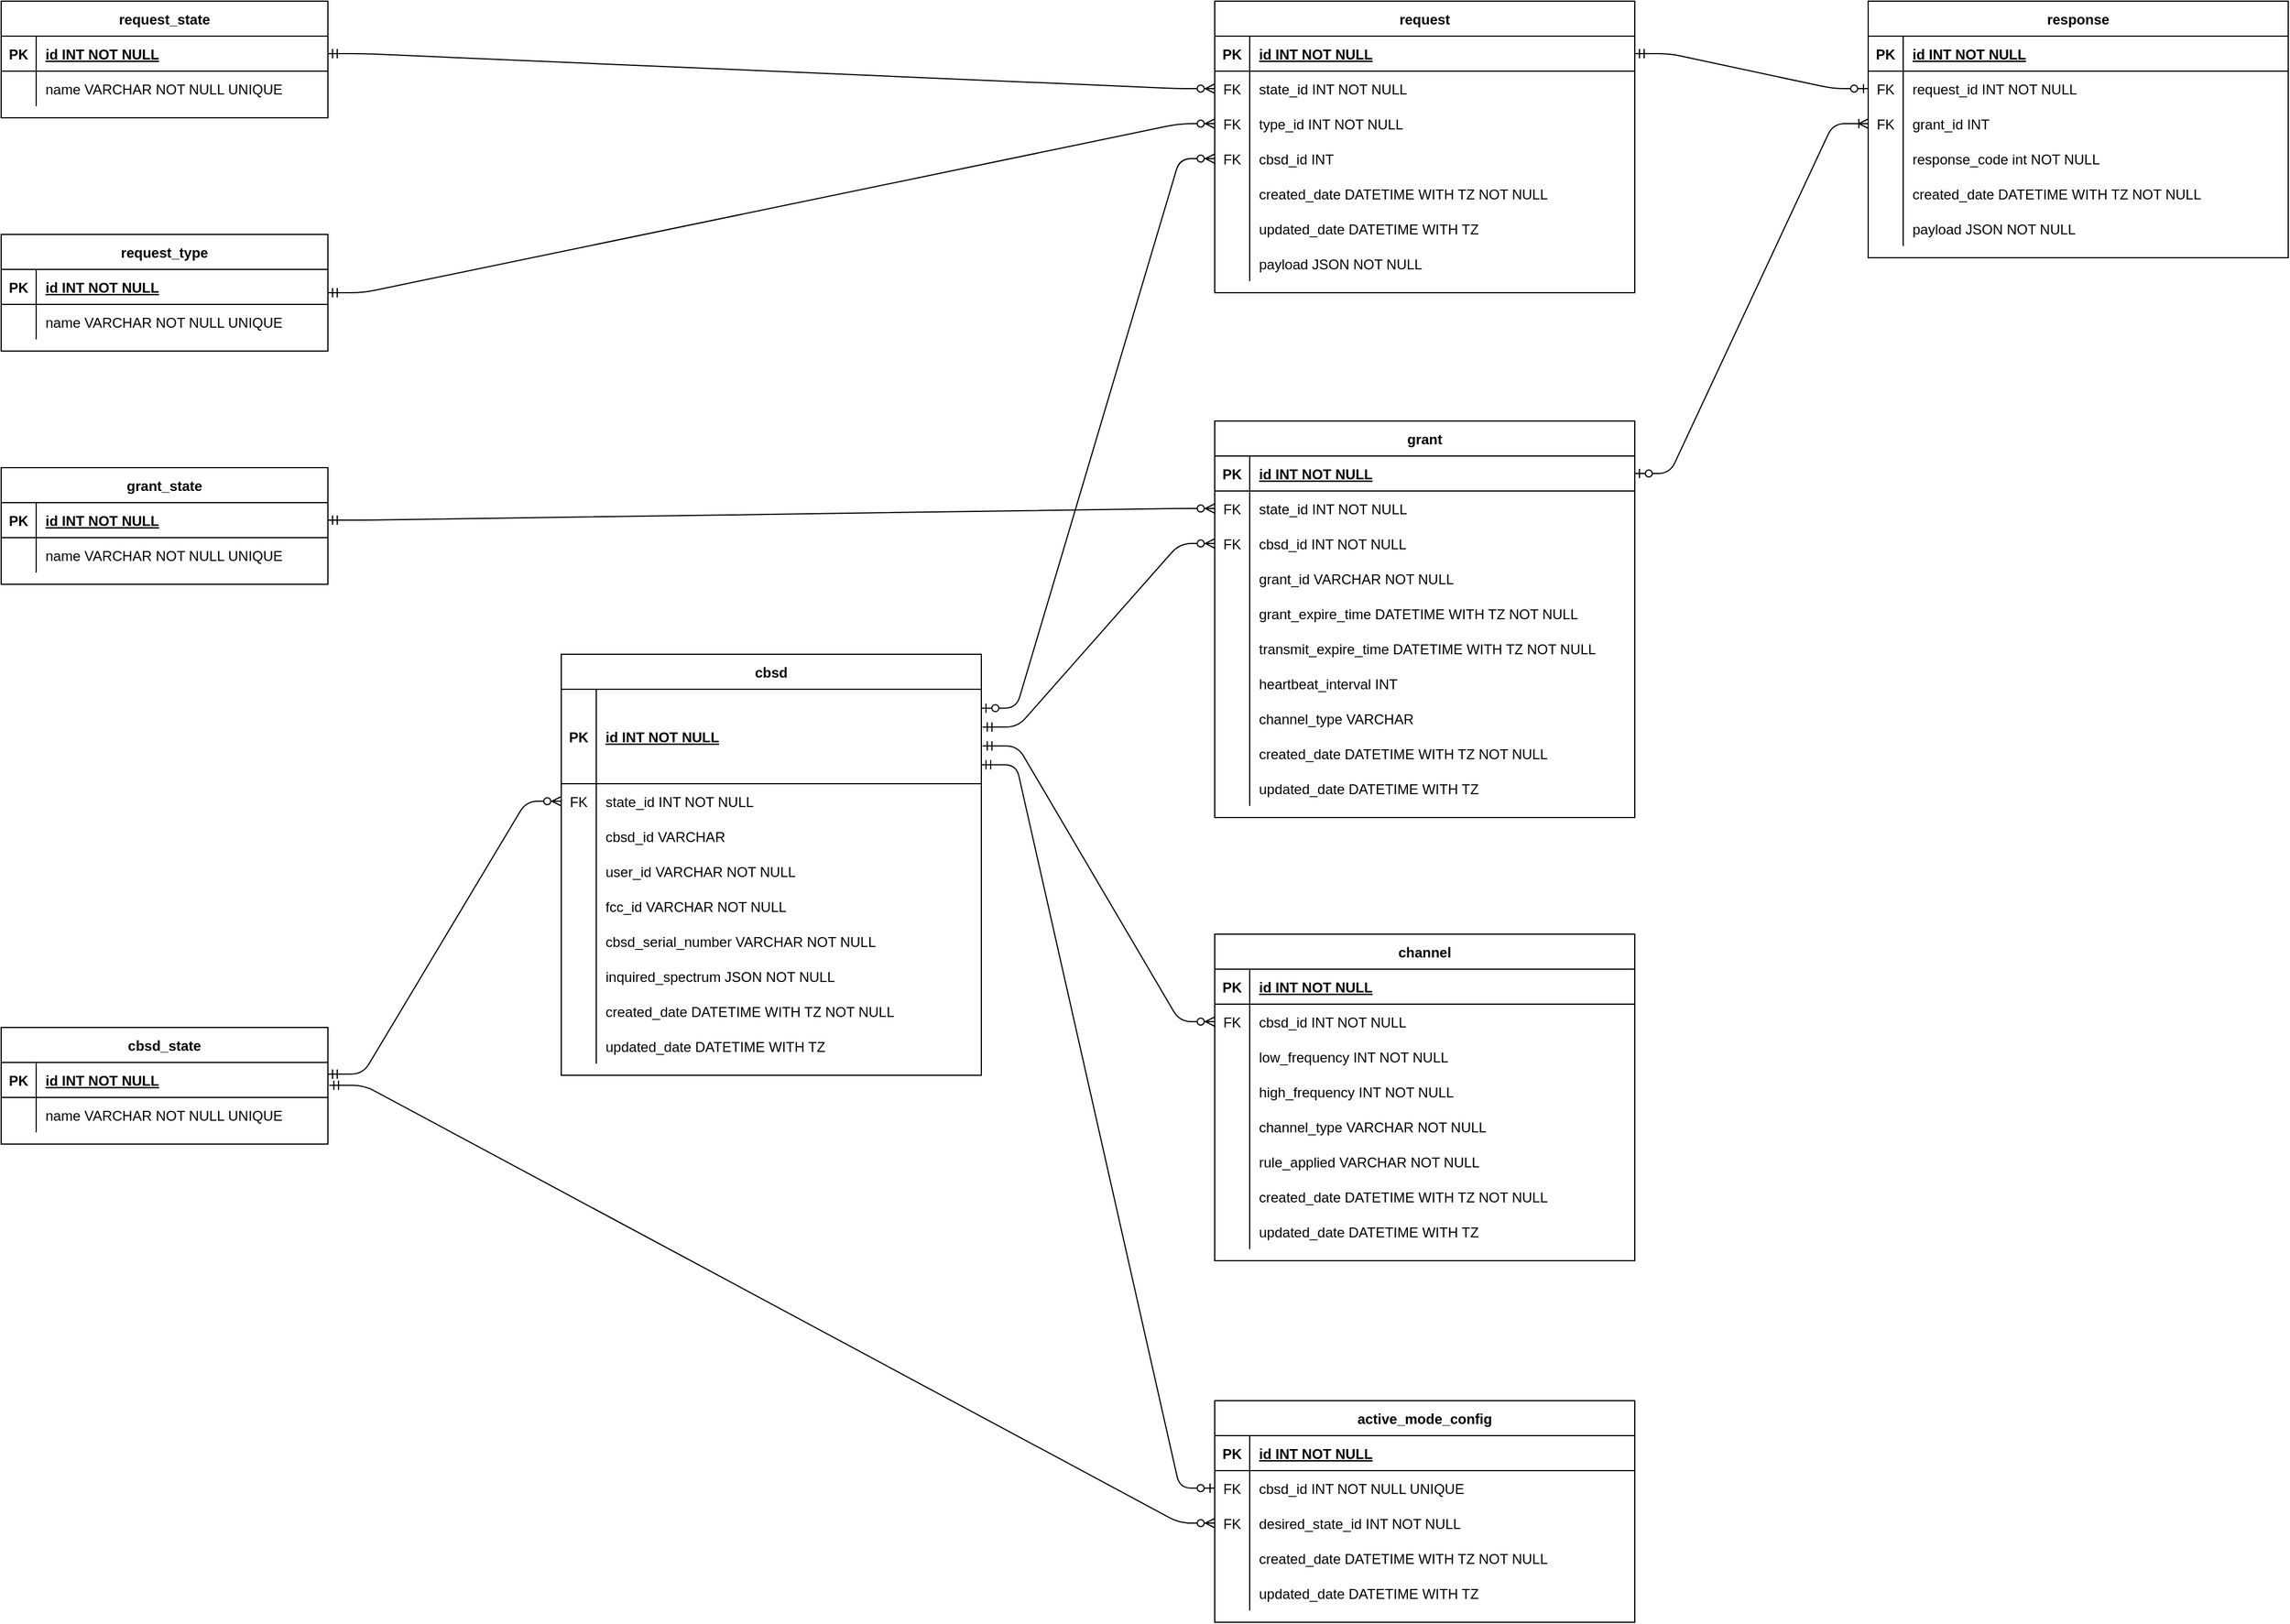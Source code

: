 <mxfile version="14.8.6" type="device"><diagram id="R2lEEEUBdFMjLlhIrx00" name="Page-1"><mxGraphModel dx="2272" dy="793" grid="1" gridSize="10" guides="1" tooltips="1" connect="1" arrows="1" fold="1" page="1" pageScale="1" pageWidth="850" pageHeight="1100" math="0" shadow="0" extFonts="Permanent Marker^https://fonts.googleapis.com/css?family=Permanent+Marker"><root><mxCell id="0"/><mxCell id="1" parent="0"/><mxCell id="C-vyLk0tnHw3VtMMgP7b-1" value="" style="edgeStyle=entityRelationEdgeStyle;endArrow=ERzeroToMany;startArrow=ERmandOne;endFill=1;startFill=0;" parent="1" source="C-vyLk0tnHw3VtMMgP7b-24" target="C-vyLk0tnHw3VtMMgP7b-6" edge="1"><mxGeometry width="100" height="100" relative="1" as="geometry"><mxPoint x="340" y="720" as="sourcePoint"/><mxPoint x="440" y="620" as="targetPoint"/></mxGeometry></mxCell><mxCell id="C-vyLk0tnHw3VtMMgP7b-12" value="" style="edgeStyle=entityRelationEdgeStyle;endArrow=ERzeroToOne;startArrow=ERmandOne;endFill=1;startFill=0;" parent="1" source="C-vyLk0tnHw3VtMMgP7b-3" target="unWOg4fV50jlK__Cf43V-41" edge="1"><mxGeometry width="100" height="100" relative="1" as="geometry"><mxPoint x="400" y="180" as="sourcePoint"/><mxPoint x="910" y="195" as="targetPoint"/></mxGeometry></mxCell><mxCell id="C-vyLk0tnHw3VtMMgP7b-2" value="request" style="shape=table;startSize=30;container=1;collapsible=1;childLayout=tableLayout;fixedRows=1;rowLines=0;fontStyle=1;align=center;resizeLast=1;" parent="1" vertex="1"><mxGeometry x="600" y="120" width="360" height="250" as="geometry"/></mxCell><mxCell id="C-vyLk0tnHw3VtMMgP7b-3" value="" style="shape=partialRectangle;collapsible=0;dropTarget=0;pointerEvents=0;fillColor=none;points=[[0,0.5],[1,0.5]];portConstraint=eastwest;top=0;left=0;right=0;bottom=1;" parent="C-vyLk0tnHw3VtMMgP7b-2" vertex="1"><mxGeometry y="30" width="360" height="30" as="geometry"/></mxCell><mxCell id="C-vyLk0tnHw3VtMMgP7b-4" value="PK" style="shape=partialRectangle;overflow=hidden;connectable=0;fillColor=none;top=0;left=0;bottom=0;right=0;fontStyle=1;" parent="C-vyLk0tnHw3VtMMgP7b-3" vertex="1"><mxGeometry width="30" height="30" as="geometry"/></mxCell><mxCell id="C-vyLk0tnHw3VtMMgP7b-5" value="id INT NOT NULL " style="shape=partialRectangle;overflow=hidden;connectable=0;fillColor=none;top=0;left=0;bottom=0;right=0;align=left;spacingLeft=6;fontStyle=5;" parent="C-vyLk0tnHw3VtMMgP7b-3" vertex="1"><mxGeometry x="30" width="330" height="30" as="geometry"/></mxCell><mxCell id="C-vyLk0tnHw3VtMMgP7b-6" value="" style="shape=partialRectangle;collapsible=0;dropTarget=0;pointerEvents=0;fillColor=none;points=[[0,0.5],[1,0.5]];portConstraint=eastwest;top=0;left=0;right=0;bottom=0;" parent="C-vyLk0tnHw3VtMMgP7b-2" vertex="1"><mxGeometry y="60" width="360" height="30" as="geometry"/></mxCell><mxCell id="C-vyLk0tnHw3VtMMgP7b-7" value="FK" style="shape=partialRectangle;overflow=hidden;connectable=0;fillColor=none;top=0;left=0;bottom=0;right=0;" parent="C-vyLk0tnHw3VtMMgP7b-6" vertex="1"><mxGeometry width="30" height="30" as="geometry"/></mxCell><mxCell id="C-vyLk0tnHw3VtMMgP7b-8" value="state_id INT NOT NULL" style="shape=partialRectangle;overflow=hidden;connectable=0;fillColor=none;top=0;left=0;bottom=0;right=0;align=left;spacingLeft=6;" parent="C-vyLk0tnHw3VtMMgP7b-6" vertex="1"><mxGeometry x="30" width="330" height="30" as="geometry"/></mxCell><mxCell id="C-vyLk0tnHw3VtMMgP7b-9" value="" style="shape=partialRectangle;collapsible=0;dropTarget=0;pointerEvents=0;fillColor=none;points=[[0,0.5],[1,0.5]];portConstraint=eastwest;top=0;left=0;right=0;bottom=0;" parent="C-vyLk0tnHw3VtMMgP7b-2" vertex="1"><mxGeometry y="90" width="360" height="30" as="geometry"/></mxCell><mxCell id="C-vyLk0tnHw3VtMMgP7b-10" value="FK" style="shape=partialRectangle;overflow=hidden;connectable=0;fillColor=none;top=0;left=0;bottom=0;right=0;" parent="C-vyLk0tnHw3VtMMgP7b-9" vertex="1"><mxGeometry width="30" height="30" as="geometry"/></mxCell><mxCell id="C-vyLk0tnHw3VtMMgP7b-11" value="type_id INT NOT NULL" style="shape=partialRectangle;overflow=hidden;connectable=0;fillColor=none;top=0;left=0;bottom=0;right=0;align=left;spacingLeft=6;" parent="C-vyLk0tnHw3VtMMgP7b-9" vertex="1"><mxGeometry x="30" width="330" height="30" as="geometry"/></mxCell><mxCell id="unWOg4fV50jlK__Cf43V-62" value="" style="shape=partialRectangle;collapsible=0;dropTarget=0;pointerEvents=0;fillColor=none;points=[[0,0.5],[1,0.5]];portConstraint=eastwest;top=0;left=0;right=0;bottom=0;" parent="C-vyLk0tnHw3VtMMgP7b-2" vertex="1"><mxGeometry y="120" width="360" height="30" as="geometry"/></mxCell><mxCell id="unWOg4fV50jlK__Cf43V-63" value="FK" style="shape=partialRectangle;overflow=hidden;connectable=0;fillColor=none;top=0;left=0;bottom=0;right=0;" parent="unWOg4fV50jlK__Cf43V-62" vertex="1"><mxGeometry width="30" height="30" as="geometry"/></mxCell><mxCell id="unWOg4fV50jlK__Cf43V-64" value="cbsd_id INT" style="shape=partialRectangle;overflow=hidden;connectable=0;fillColor=none;top=0;left=0;bottom=0;right=0;align=left;spacingLeft=6;" parent="unWOg4fV50jlK__Cf43V-62" vertex="1"><mxGeometry x="30" width="330" height="30" as="geometry"/></mxCell><mxCell id="unWOg4fV50jlK__Cf43V-65" value="" style="shape=partialRectangle;collapsible=0;dropTarget=0;pointerEvents=0;fillColor=none;points=[[0,0.5],[1,0.5]];portConstraint=eastwest;top=0;left=0;right=0;bottom=0;" parent="C-vyLk0tnHw3VtMMgP7b-2" vertex="1"><mxGeometry y="150" width="360" height="30" as="geometry"/></mxCell><mxCell id="unWOg4fV50jlK__Cf43V-66" value="" style="shape=partialRectangle;overflow=hidden;connectable=0;fillColor=none;top=0;left=0;bottom=0;right=0;" parent="unWOg4fV50jlK__Cf43V-65" vertex="1"><mxGeometry width="30" height="30" as="geometry"/></mxCell><mxCell id="unWOg4fV50jlK__Cf43V-67" value="created_date DATETIME WITH TZ NOT NULL" style="shape=partialRectangle;overflow=hidden;connectable=0;fillColor=none;top=0;left=0;bottom=0;right=0;align=left;spacingLeft=6;" parent="unWOg4fV50jlK__Cf43V-65" vertex="1"><mxGeometry x="30" width="330" height="30" as="geometry"/></mxCell><mxCell id="unWOg4fV50jlK__Cf43V-68" value="" style="shape=partialRectangle;collapsible=0;dropTarget=0;pointerEvents=0;fillColor=none;points=[[0,0.5],[1,0.5]];portConstraint=eastwest;top=0;left=0;right=0;bottom=0;" parent="C-vyLk0tnHw3VtMMgP7b-2" vertex="1"><mxGeometry y="180" width="360" height="30" as="geometry"/></mxCell><mxCell id="unWOg4fV50jlK__Cf43V-69" value="" style="shape=partialRectangle;overflow=hidden;connectable=0;fillColor=none;top=0;left=0;bottom=0;right=0;" parent="unWOg4fV50jlK__Cf43V-68" vertex="1"><mxGeometry width="30" height="30" as="geometry"/></mxCell><mxCell id="unWOg4fV50jlK__Cf43V-70" value="updated_date DATETIME WITH TZ" style="shape=partialRectangle;overflow=hidden;connectable=0;fillColor=none;top=0;left=0;bottom=0;right=0;align=left;spacingLeft=6;" parent="unWOg4fV50jlK__Cf43V-68" vertex="1"><mxGeometry x="30" width="330" height="30" as="geometry"/></mxCell><mxCell id="unWOg4fV50jlK__Cf43V-71" value="" style="shape=partialRectangle;collapsible=0;dropTarget=0;pointerEvents=0;fillColor=none;points=[[0,0.5],[1,0.5]];portConstraint=eastwest;top=0;left=0;right=0;bottom=0;" parent="C-vyLk0tnHw3VtMMgP7b-2" vertex="1"><mxGeometry y="210" width="360" height="30" as="geometry"/></mxCell><mxCell id="unWOg4fV50jlK__Cf43V-72" value="" style="shape=partialRectangle;overflow=hidden;connectable=0;fillColor=none;top=0;left=0;bottom=0;right=0;" parent="unWOg4fV50jlK__Cf43V-71" vertex="1"><mxGeometry width="30" height="30" as="geometry"/></mxCell><mxCell id="unWOg4fV50jlK__Cf43V-73" value="payload JSON NOT NULL" style="shape=partialRectangle;overflow=hidden;connectable=0;fillColor=none;top=0;left=0;bottom=0;right=0;align=left;spacingLeft=6;" parent="unWOg4fV50jlK__Cf43V-71" vertex="1"><mxGeometry x="30" width="330" height="30" as="geometry"/></mxCell><mxCell id="C-vyLk0tnHw3VtMMgP7b-23" value="request_state" style="shape=table;startSize=30;container=1;collapsible=1;childLayout=tableLayout;fixedRows=1;rowLines=0;fontStyle=1;align=center;resizeLast=1;" parent="1" vertex="1"><mxGeometry x="-440" y="120" width="280" height="100" as="geometry"/></mxCell><mxCell id="C-vyLk0tnHw3VtMMgP7b-24" value="" style="shape=partialRectangle;collapsible=0;dropTarget=0;pointerEvents=0;fillColor=none;points=[[0,0.5],[1,0.5]];portConstraint=eastwest;top=0;left=0;right=0;bottom=1;" parent="C-vyLk0tnHw3VtMMgP7b-23" vertex="1"><mxGeometry y="30" width="280" height="30" as="geometry"/></mxCell><mxCell id="C-vyLk0tnHw3VtMMgP7b-25" value="PK" style="shape=partialRectangle;overflow=hidden;connectable=0;fillColor=none;top=0;left=0;bottom=0;right=0;fontStyle=1;" parent="C-vyLk0tnHw3VtMMgP7b-24" vertex="1"><mxGeometry width="30" height="30" as="geometry"/></mxCell><mxCell id="C-vyLk0tnHw3VtMMgP7b-26" value="id INT NOT NULL " style="shape=partialRectangle;overflow=hidden;connectable=0;fillColor=none;top=0;left=0;bottom=0;right=0;align=left;spacingLeft=6;fontStyle=5;" parent="C-vyLk0tnHw3VtMMgP7b-24" vertex="1"><mxGeometry x="30" width="250" height="30" as="geometry"/></mxCell><mxCell id="C-vyLk0tnHw3VtMMgP7b-27" value="" style="shape=partialRectangle;collapsible=0;dropTarget=0;pointerEvents=0;fillColor=none;points=[[0,0.5],[1,0.5]];portConstraint=eastwest;top=0;left=0;right=0;bottom=0;" parent="C-vyLk0tnHw3VtMMgP7b-23" vertex="1"><mxGeometry y="60" width="280" height="30" as="geometry"/></mxCell><mxCell id="C-vyLk0tnHw3VtMMgP7b-28" value="" style="shape=partialRectangle;overflow=hidden;connectable=0;fillColor=none;top=0;left=0;bottom=0;right=0;" parent="C-vyLk0tnHw3VtMMgP7b-27" vertex="1"><mxGeometry width="30" height="30" as="geometry"/></mxCell><mxCell id="C-vyLk0tnHw3VtMMgP7b-29" value="name VARCHAR NOT NULL UNIQUE" style="shape=partialRectangle;overflow=hidden;connectable=0;fillColor=none;top=0;left=0;bottom=0;right=0;align=left;spacingLeft=6;" parent="C-vyLk0tnHw3VtMMgP7b-27" vertex="1"><mxGeometry x="30" width="250" height="30" as="geometry"/></mxCell><mxCell id="unWOg4fV50jlK__Cf43V-15" value="request_type" style="shape=table;startSize=30;container=1;collapsible=1;childLayout=tableLayout;fixedRows=1;rowLines=0;fontStyle=1;align=center;resizeLast=1;" parent="1" vertex="1"><mxGeometry x="-440" y="320" width="280" height="100" as="geometry"/></mxCell><mxCell id="unWOg4fV50jlK__Cf43V-16" value="" style="shape=partialRectangle;collapsible=0;dropTarget=0;pointerEvents=0;fillColor=none;points=[[0,0.5],[1,0.5]];portConstraint=eastwest;top=0;left=0;right=0;bottom=1;" parent="unWOg4fV50jlK__Cf43V-15" vertex="1"><mxGeometry y="30" width="280" height="30" as="geometry"/></mxCell><mxCell id="unWOg4fV50jlK__Cf43V-17" value="PK" style="shape=partialRectangle;overflow=hidden;connectable=0;fillColor=none;top=0;left=0;bottom=0;right=0;fontStyle=1;" parent="unWOg4fV50jlK__Cf43V-16" vertex="1"><mxGeometry width="30" height="30" as="geometry"/></mxCell><mxCell id="unWOg4fV50jlK__Cf43V-18" value="id INT NOT NULL " style="shape=partialRectangle;overflow=hidden;connectable=0;fillColor=none;top=0;left=0;bottom=0;right=0;align=left;spacingLeft=6;fontStyle=5;" parent="unWOg4fV50jlK__Cf43V-16" vertex="1"><mxGeometry x="30" width="250" height="30" as="geometry"/></mxCell><mxCell id="unWOg4fV50jlK__Cf43V-19" value="" style="shape=partialRectangle;collapsible=0;dropTarget=0;pointerEvents=0;fillColor=none;points=[[0,0.5],[1,0.5]];portConstraint=eastwest;top=0;left=0;right=0;bottom=0;" parent="unWOg4fV50jlK__Cf43V-15" vertex="1"><mxGeometry y="60" width="280" height="30" as="geometry"/></mxCell><mxCell id="unWOg4fV50jlK__Cf43V-20" value="" style="shape=partialRectangle;overflow=hidden;connectable=0;fillColor=none;top=0;left=0;bottom=0;right=0;" parent="unWOg4fV50jlK__Cf43V-19" vertex="1"><mxGeometry width="30" height="30" as="geometry"/></mxCell><mxCell id="unWOg4fV50jlK__Cf43V-21" value="name VARCHAR NOT NULL UNIQUE" style="shape=partialRectangle;overflow=hidden;connectable=0;fillColor=none;top=0;left=0;bottom=0;right=0;align=left;spacingLeft=6;" parent="unWOg4fV50jlK__Cf43V-19" vertex="1"><mxGeometry x="30" width="250" height="30" as="geometry"/></mxCell><mxCell id="unWOg4fV50jlK__Cf43V-22" value="grant_state" style="shape=table;startSize=30;container=1;collapsible=1;childLayout=tableLayout;fixedRows=1;rowLines=0;fontStyle=1;align=center;resizeLast=1;" parent="1" vertex="1"><mxGeometry x="-440" y="520" width="280" height="100" as="geometry"/></mxCell><mxCell id="unWOg4fV50jlK__Cf43V-23" value="" style="shape=partialRectangle;collapsible=0;dropTarget=0;pointerEvents=0;fillColor=none;points=[[0,0.5],[1,0.5]];portConstraint=eastwest;top=0;left=0;right=0;bottom=1;" parent="unWOg4fV50jlK__Cf43V-22" vertex="1"><mxGeometry y="30" width="280" height="30" as="geometry"/></mxCell><mxCell id="unWOg4fV50jlK__Cf43V-24" value="PK" style="shape=partialRectangle;overflow=hidden;connectable=0;fillColor=none;top=0;left=0;bottom=0;right=0;fontStyle=1;" parent="unWOg4fV50jlK__Cf43V-23" vertex="1"><mxGeometry width="30" height="30" as="geometry"/></mxCell><mxCell id="unWOg4fV50jlK__Cf43V-25" value="id INT NOT NULL " style="shape=partialRectangle;overflow=hidden;connectable=0;fillColor=none;top=0;left=0;bottom=0;right=0;align=left;spacingLeft=6;fontStyle=5;" parent="unWOg4fV50jlK__Cf43V-23" vertex="1"><mxGeometry x="30" width="250" height="30" as="geometry"/></mxCell><mxCell id="unWOg4fV50jlK__Cf43V-26" value="" style="shape=partialRectangle;collapsible=0;dropTarget=0;pointerEvents=0;fillColor=none;points=[[0,0.5],[1,0.5]];portConstraint=eastwest;top=0;left=0;right=0;bottom=0;" parent="unWOg4fV50jlK__Cf43V-22" vertex="1"><mxGeometry y="60" width="280" height="30" as="geometry"/></mxCell><mxCell id="unWOg4fV50jlK__Cf43V-27" value="" style="shape=partialRectangle;overflow=hidden;connectable=0;fillColor=none;top=0;left=0;bottom=0;right=0;" parent="unWOg4fV50jlK__Cf43V-26" vertex="1"><mxGeometry width="30" height="30" as="geometry"/></mxCell><mxCell id="unWOg4fV50jlK__Cf43V-28" value="name VARCHAR NOT NULL UNIQUE" style="shape=partialRectangle;overflow=hidden;connectable=0;fillColor=none;top=0;left=0;bottom=0;right=0;align=left;spacingLeft=6;" parent="unWOg4fV50jlK__Cf43V-26" vertex="1"><mxGeometry x="30" width="250" height="30" as="geometry"/></mxCell><mxCell id="unWOg4fV50jlK__Cf43V-33" value="" style="edgeStyle=entityRelationEdgeStyle;endArrow=ERzeroToMany;startArrow=ERmandOne;endFill=1;startFill=0;" parent="1" source="unWOg4fV50jlK__Cf43V-15" target="C-vyLk0tnHw3VtMMgP7b-9" edge="1"><mxGeometry width="100" height="100" relative="1" as="geometry"><mxPoint x="380" y="175" as="sourcePoint"/><mxPoint x="460" y="205" as="targetPoint"/></mxGeometry></mxCell><mxCell id="unWOg4fV50jlK__Cf43V-37" value="response" style="shape=table;startSize=30;container=1;collapsible=1;childLayout=tableLayout;fixedRows=1;rowLines=0;fontStyle=1;align=center;resizeLast=1;" parent="1" vertex="1"><mxGeometry x="1160" y="120" width="360" height="220" as="geometry"/></mxCell><mxCell id="unWOg4fV50jlK__Cf43V-38" value="" style="shape=partialRectangle;collapsible=0;dropTarget=0;pointerEvents=0;fillColor=none;points=[[0,0.5],[1,0.5]];portConstraint=eastwest;top=0;left=0;right=0;bottom=1;" parent="unWOg4fV50jlK__Cf43V-37" vertex="1"><mxGeometry y="30" width="360" height="30" as="geometry"/></mxCell><mxCell id="unWOg4fV50jlK__Cf43V-39" value="PK" style="shape=partialRectangle;overflow=hidden;connectable=0;fillColor=none;top=0;left=0;bottom=0;right=0;fontStyle=1;" parent="unWOg4fV50jlK__Cf43V-38" vertex="1"><mxGeometry width="30" height="30" as="geometry"/></mxCell><mxCell id="unWOg4fV50jlK__Cf43V-40" value="id INT NOT NULL " style="shape=partialRectangle;overflow=hidden;connectable=0;fillColor=none;top=0;left=0;bottom=0;right=0;align=left;spacingLeft=6;fontStyle=5;" parent="unWOg4fV50jlK__Cf43V-38" vertex="1"><mxGeometry x="30" width="330" height="30" as="geometry"/></mxCell><mxCell id="unWOg4fV50jlK__Cf43V-41" value="" style="shape=partialRectangle;collapsible=0;dropTarget=0;pointerEvents=0;fillColor=none;points=[[0,0.5],[1,0.5]];portConstraint=eastwest;top=0;left=0;right=0;bottom=0;" parent="unWOg4fV50jlK__Cf43V-37" vertex="1"><mxGeometry y="60" width="360" height="30" as="geometry"/></mxCell><mxCell id="unWOg4fV50jlK__Cf43V-42" value="FK" style="shape=partialRectangle;overflow=hidden;connectable=0;fillColor=none;top=0;left=0;bottom=0;right=0;" parent="unWOg4fV50jlK__Cf43V-41" vertex="1"><mxGeometry width="30" height="30" as="geometry"/></mxCell><mxCell id="unWOg4fV50jlK__Cf43V-43" value="request_id INT NOT NULL" style="shape=partialRectangle;overflow=hidden;connectable=0;fillColor=none;top=0;left=0;bottom=0;right=0;align=left;spacingLeft=6;" parent="unWOg4fV50jlK__Cf43V-41" vertex="1"><mxGeometry x="30" width="330" height="30" as="geometry"/></mxCell><mxCell id="unWOg4fV50jlK__Cf43V-44" value="" style="shape=partialRectangle;collapsible=0;dropTarget=0;pointerEvents=0;fillColor=none;points=[[0,0.5],[1,0.5]];portConstraint=eastwest;top=0;left=0;right=0;bottom=0;" parent="unWOg4fV50jlK__Cf43V-37" vertex="1"><mxGeometry y="90" width="360" height="30" as="geometry"/></mxCell><mxCell id="unWOg4fV50jlK__Cf43V-45" value="FK" style="shape=partialRectangle;overflow=hidden;connectable=0;fillColor=none;top=0;left=0;bottom=0;right=0;" parent="unWOg4fV50jlK__Cf43V-44" vertex="1"><mxGeometry width="30" height="30" as="geometry"/></mxCell><mxCell id="unWOg4fV50jlK__Cf43V-46" value="grant_id INT" style="shape=partialRectangle;overflow=hidden;connectable=0;fillColor=none;top=0;left=0;bottom=0;right=0;align=left;spacingLeft=6;" parent="unWOg4fV50jlK__Cf43V-44" vertex="1"><mxGeometry x="30" width="330" height="30" as="geometry"/></mxCell><mxCell id="unWOg4fV50jlK__Cf43V-97" value="" style="shape=partialRectangle;collapsible=0;dropTarget=0;pointerEvents=0;fillColor=none;points=[[0,0.5],[1,0.5]];portConstraint=eastwest;top=0;left=0;right=0;bottom=0;" parent="unWOg4fV50jlK__Cf43V-37" vertex="1"><mxGeometry y="120" width="360" height="30" as="geometry"/></mxCell><mxCell id="unWOg4fV50jlK__Cf43V-98" value="" style="shape=partialRectangle;overflow=hidden;connectable=0;fillColor=none;top=0;left=0;bottom=0;right=0;" parent="unWOg4fV50jlK__Cf43V-97" vertex="1"><mxGeometry width="30" height="30" as="geometry"/></mxCell><mxCell id="unWOg4fV50jlK__Cf43V-99" value="response_code int NOT NULL" style="shape=partialRectangle;overflow=hidden;connectable=0;fillColor=none;top=0;left=0;bottom=0;right=0;align=left;spacingLeft=6;" parent="unWOg4fV50jlK__Cf43V-97" vertex="1"><mxGeometry x="30" width="330" height="30" as="geometry"/></mxCell><mxCell id="unWOg4fV50jlK__Cf43V-100" value="" style="shape=partialRectangle;collapsible=0;dropTarget=0;pointerEvents=0;fillColor=none;points=[[0,0.5],[1,0.5]];portConstraint=eastwest;top=0;left=0;right=0;bottom=0;" parent="unWOg4fV50jlK__Cf43V-37" vertex="1"><mxGeometry y="150" width="360" height="30" as="geometry"/></mxCell><mxCell id="unWOg4fV50jlK__Cf43V-101" value="" style="shape=partialRectangle;overflow=hidden;connectable=0;fillColor=none;top=0;left=0;bottom=0;right=0;" parent="unWOg4fV50jlK__Cf43V-100" vertex="1"><mxGeometry width="30" height="30" as="geometry"/></mxCell><mxCell id="unWOg4fV50jlK__Cf43V-102" value="created_date DATETIME WITH TZ NOT NULL" style="shape=partialRectangle;overflow=hidden;connectable=0;fillColor=none;top=0;left=0;bottom=0;right=0;align=left;spacingLeft=6;" parent="unWOg4fV50jlK__Cf43V-100" vertex="1"><mxGeometry x="30" width="330" height="30" as="geometry"/></mxCell><mxCell id="unWOg4fV50jlK__Cf43V-103" value="" style="shape=partialRectangle;collapsible=0;dropTarget=0;pointerEvents=0;fillColor=none;points=[[0,0.5],[1,0.5]];portConstraint=eastwest;top=0;left=0;right=0;bottom=0;" parent="unWOg4fV50jlK__Cf43V-37" vertex="1"><mxGeometry y="180" width="360" height="30" as="geometry"/></mxCell><mxCell id="unWOg4fV50jlK__Cf43V-104" value="" style="shape=partialRectangle;overflow=hidden;connectable=0;fillColor=none;top=0;left=0;bottom=0;right=0;" parent="unWOg4fV50jlK__Cf43V-103" vertex="1"><mxGeometry width="30" height="30" as="geometry"/></mxCell><mxCell id="unWOg4fV50jlK__Cf43V-105" value="payload JSON NOT NULL" style="shape=partialRectangle;overflow=hidden;connectable=0;fillColor=none;top=0;left=0;bottom=0;right=0;align=left;spacingLeft=6;" parent="unWOg4fV50jlK__Cf43V-103" vertex="1"><mxGeometry x="30" width="330" height="30" as="geometry"/></mxCell><mxCell id="unWOg4fV50jlK__Cf43V-74" value="grant" style="shape=table;startSize=30;container=1;collapsible=1;childLayout=tableLayout;fixedRows=1;rowLines=0;fontStyle=1;align=center;resizeLast=1;" parent="1" vertex="1"><mxGeometry x="600" y="480" width="360" height="340" as="geometry"/></mxCell><mxCell id="unWOg4fV50jlK__Cf43V-75" value="" style="shape=partialRectangle;collapsible=0;dropTarget=0;pointerEvents=0;fillColor=none;points=[[0,0.5],[1,0.5]];portConstraint=eastwest;top=0;left=0;right=0;bottom=1;" parent="unWOg4fV50jlK__Cf43V-74" vertex="1"><mxGeometry y="30" width="360" height="30" as="geometry"/></mxCell><mxCell id="unWOg4fV50jlK__Cf43V-76" value="PK" style="shape=partialRectangle;overflow=hidden;connectable=0;fillColor=none;top=0;left=0;bottom=0;right=0;fontStyle=1;" parent="unWOg4fV50jlK__Cf43V-75" vertex="1"><mxGeometry width="30" height="30" as="geometry"/></mxCell><mxCell id="unWOg4fV50jlK__Cf43V-77" value="id INT NOT NULL " style="shape=partialRectangle;overflow=hidden;connectable=0;fillColor=none;top=0;left=0;bottom=0;right=0;align=left;spacingLeft=6;fontStyle=5;" parent="unWOg4fV50jlK__Cf43V-75" vertex="1"><mxGeometry x="30" width="330" height="30" as="geometry"/></mxCell><mxCell id="unWOg4fV50jlK__Cf43V-78" value="" style="shape=partialRectangle;collapsible=0;dropTarget=0;pointerEvents=0;fillColor=none;points=[[0,0.5],[1,0.5]];portConstraint=eastwest;top=0;left=0;right=0;bottom=0;" parent="unWOg4fV50jlK__Cf43V-74" vertex="1"><mxGeometry y="60" width="360" height="30" as="geometry"/></mxCell><mxCell id="unWOg4fV50jlK__Cf43V-79" value="FK" style="shape=partialRectangle;overflow=hidden;connectable=0;fillColor=none;top=0;left=0;bottom=0;right=0;" parent="unWOg4fV50jlK__Cf43V-78" vertex="1"><mxGeometry width="30" height="30" as="geometry"/></mxCell><mxCell id="unWOg4fV50jlK__Cf43V-80" value="state_id INT NOT NULL" style="shape=partialRectangle;overflow=hidden;connectable=0;fillColor=none;top=0;left=0;bottom=0;right=0;align=left;spacingLeft=6;" parent="unWOg4fV50jlK__Cf43V-78" vertex="1"><mxGeometry x="30" width="330" height="30" as="geometry"/></mxCell><mxCell id="unWOg4fV50jlK__Cf43V-81" value="" style="shape=partialRectangle;collapsible=0;dropTarget=0;pointerEvents=0;fillColor=none;points=[[0,0.5],[1,0.5]];portConstraint=eastwest;top=0;left=0;right=0;bottom=0;" parent="unWOg4fV50jlK__Cf43V-74" vertex="1"><mxGeometry y="90" width="360" height="30" as="geometry"/></mxCell><mxCell id="unWOg4fV50jlK__Cf43V-82" value="FK" style="shape=partialRectangle;overflow=hidden;connectable=0;fillColor=none;top=0;left=0;bottom=0;right=0;" parent="unWOg4fV50jlK__Cf43V-81" vertex="1"><mxGeometry width="30" height="30" as="geometry"/></mxCell><mxCell id="unWOg4fV50jlK__Cf43V-83" value="cbsd_id INT NOT NULL" style="shape=partialRectangle;overflow=hidden;connectable=0;fillColor=none;top=0;left=0;bottom=0;right=0;align=left;spacingLeft=6;" parent="unWOg4fV50jlK__Cf43V-81" vertex="1"><mxGeometry x="30" width="330" height="30" as="geometry"/></mxCell><mxCell id="unWOg4fV50jlK__Cf43V-84" value="" style="shape=partialRectangle;collapsible=0;dropTarget=0;pointerEvents=0;fillColor=none;points=[[0,0.5],[1,0.5]];portConstraint=eastwest;top=0;left=0;right=0;bottom=0;" parent="unWOg4fV50jlK__Cf43V-74" vertex="1"><mxGeometry y="120" width="360" height="30" as="geometry"/></mxCell><mxCell id="unWOg4fV50jlK__Cf43V-85" value="" style="shape=partialRectangle;overflow=hidden;connectable=0;fillColor=none;top=0;left=0;bottom=0;right=0;" parent="unWOg4fV50jlK__Cf43V-84" vertex="1"><mxGeometry width="30" height="30" as="geometry"/></mxCell><mxCell id="unWOg4fV50jlK__Cf43V-86" value="grant_id VARCHAR NOT NULL" style="shape=partialRectangle;overflow=hidden;connectable=0;fillColor=none;top=0;left=0;bottom=0;right=0;align=left;spacingLeft=6;" parent="unWOg4fV50jlK__Cf43V-84" vertex="1"><mxGeometry x="30" width="330" height="30" as="geometry"/></mxCell><mxCell id="unWOg4fV50jlK__Cf43V-87" value="" style="shape=partialRectangle;collapsible=0;dropTarget=0;pointerEvents=0;fillColor=none;points=[[0,0.5],[1,0.5]];portConstraint=eastwest;top=0;left=0;right=0;bottom=0;" parent="unWOg4fV50jlK__Cf43V-74" vertex="1"><mxGeometry y="150" width="360" height="30" as="geometry"/></mxCell><mxCell id="unWOg4fV50jlK__Cf43V-88" value="" style="shape=partialRectangle;overflow=hidden;connectable=0;fillColor=none;top=0;left=0;bottom=0;right=0;" parent="unWOg4fV50jlK__Cf43V-87" vertex="1"><mxGeometry width="30" height="30" as="geometry"/></mxCell><mxCell id="unWOg4fV50jlK__Cf43V-89" value="grant_expire_time DATETIME WITH TZ NOT NULL" style="shape=partialRectangle;overflow=hidden;connectable=0;fillColor=none;top=0;left=0;bottom=0;right=0;align=left;spacingLeft=6;" parent="unWOg4fV50jlK__Cf43V-87" vertex="1"><mxGeometry x="30" width="330" height="30" as="geometry"/></mxCell><mxCell id="unWOg4fV50jlK__Cf43V-90" value="" style="shape=partialRectangle;collapsible=0;dropTarget=0;pointerEvents=0;fillColor=none;points=[[0,0.5],[1,0.5]];portConstraint=eastwest;top=0;left=0;right=0;bottom=0;" parent="unWOg4fV50jlK__Cf43V-74" vertex="1"><mxGeometry y="180" width="360" height="30" as="geometry"/></mxCell><mxCell id="unWOg4fV50jlK__Cf43V-91" value="" style="shape=partialRectangle;overflow=hidden;connectable=0;fillColor=none;top=0;left=0;bottom=0;right=0;" parent="unWOg4fV50jlK__Cf43V-90" vertex="1"><mxGeometry width="30" height="30" as="geometry"/></mxCell><mxCell id="unWOg4fV50jlK__Cf43V-92" value="transmit_expire_time DATETIME WITH TZ NOT NULL" style="shape=partialRectangle;overflow=hidden;connectable=0;fillColor=none;top=0;left=0;bottom=0;right=0;align=left;spacingLeft=6;" parent="unWOg4fV50jlK__Cf43V-90" vertex="1"><mxGeometry x="30" width="330" height="30" as="geometry"/></mxCell><mxCell id="unWOg4fV50jlK__Cf43V-93" value="" style="shape=partialRectangle;collapsible=0;dropTarget=0;pointerEvents=0;fillColor=none;points=[[0,0.5],[1,0.5]];portConstraint=eastwest;top=0;left=0;right=0;bottom=0;" parent="unWOg4fV50jlK__Cf43V-74" vertex="1"><mxGeometry y="210" width="360" height="30" as="geometry"/></mxCell><mxCell id="unWOg4fV50jlK__Cf43V-94" value="" style="shape=partialRectangle;overflow=hidden;connectable=0;fillColor=none;top=0;left=0;bottom=0;right=0;" parent="unWOg4fV50jlK__Cf43V-93" vertex="1"><mxGeometry width="30" height="30" as="geometry"/></mxCell><mxCell id="unWOg4fV50jlK__Cf43V-95" value="heartbeat_interval INT" style="shape=partialRectangle;overflow=hidden;connectable=0;fillColor=none;top=0;left=0;bottom=0;right=0;align=left;spacingLeft=6;" parent="unWOg4fV50jlK__Cf43V-93" vertex="1"><mxGeometry x="30" width="330" height="30" as="geometry"/></mxCell><mxCell id="unWOg4fV50jlK__Cf43V-111" value="" style="shape=partialRectangle;collapsible=0;dropTarget=0;pointerEvents=0;fillColor=none;points=[[0,0.5],[1,0.5]];portConstraint=eastwest;top=0;left=0;right=0;bottom=0;" parent="unWOg4fV50jlK__Cf43V-74" vertex="1"><mxGeometry y="240" width="360" height="30" as="geometry"/></mxCell><mxCell id="unWOg4fV50jlK__Cf43V-112" value="" style="shape=partialRectangle;overflow=hidden;connectable=0;fillColor=none;top=0;left=0;bottom=0;right=0;" parent="unWOg4fV50jlK__Cf43V-111" vertex="1"><mxGeometry width="30" height="30" as="geometry"/></mxCell><mxCell id="unWOg4fV50jlK__Cf43V-113" value="channel_type VARCHAR" style="shape=partialRectangle;overflow=hidden;connectable=0;fillColor=none;top=0;left=0;bottom=0;right=0;align=left;spacingLeft=6;" parent="unWOg4fV50jlK__Cf43V-111" vertex="1"><mxGeometry x="30" width="330" height="30" as="geometry"/></mxCell><mxCell id="unWOg4fV50jlK__Cf43V-114" value="" style="shape=partialRectangle;collapsible=0;dropTarget=0;pointerEvents=0;fillColor=none;points=[[0,0.5],[1,0.5]];portConstraint=eastwest;top=0;left=0;right=0;bottom=0;" parent="unWOg4fV50jlK__Cf43V-74" vertex="1"><mxGeometry y="270" width="360" height="30" as="geometry"/></mxCell><mxCell id="unWOg4fV50jlK__Cf43V-115" value="" style="shape=partialRectangle;overflow=hidden;connectable=0;fillColor=none;top=0;left=0;bottom=0;right=0;" parent="unWOg4fV50jlK__Cf43V-114" vertex="1"><mxGeometry width="30" height="30" as="geometry"/></mxCell><mxCell id="unWOg4fV50jlK__Cf43V-116" value="created_date DATETIME WITH TZ NOT NULL" style="shape=partialRectangle;overflow=hidden;connectable=0;fillColor=none;top=0;left=0;bottom=0;right=0;align=left;spacingLeft=6;" parent="unWOg4fV50jlK__Cf43V-114" vertex="1"><mxGeometry x="30" width="330" height="30" as="geometry"/></mxCell><mxCell id="unWOg4fV50jlK__Cf43V-117" value="" style="shape=partialRectangle;collapsible=0;dropTarget=0;pointerEvents=0;fillColor=none;points=[[0,0.5],[1,0.5]];portConstraint=eastwest;top=0;left=0;right=0;bottom=0;" parent="unWOg4fV50jlK__Cf43V-74" vertex="1"><mxGeometry y="300" width="360" height="30" as="geometry"/></mxCell><mxCell id="unWOg4fV50jlK__Cf43V-118" value="" style="shape=partialRectangle;overflow=hidden;connectable=0;fillColor=none;top=0;left=0;bottom=0;right=0;" parent="unWOg4fV50jlK__Cf43V-117" vertex="1"><mxGeometry width="30" height="30" as="geometry"/></mxCell><mxCell id="unWOg4fV50jlK__Cf43V-119" value="updated_date DATETIME WITH TZ" style="shape=partialRectangle;overflow=hidden;connectable=0;fillColor=none;top=0;left=0;bottom=0;right=0;align=left;spacingLeft=6;" parent="unWOg4fV50jlK__Cf43V-117" vertex="1"><mxGeometry x="30" width="330" height="30" as="geometry"/></mxCell><mxCell id="unWOg4fV50jlK__Cf43V-96" value="" style="edgeStyle=entityRelationEdgeStyle;endArrow=ERzeroToOne;startArrow=ERoneToMany;endFill=1;startFill=0;" parent="1" source="unWOg4fV50jlK__Cf43V-44" target="unWOg4fV50jlK__Cf43V-75" edge="1"><mxGeometry width="100" height="100" relative="1" as="geometry"><mxPoint x="770" y="175" as="sourcePoint"/><mxPoint x="920" y="205" as="targetPoint"/></mxGeometry></mxCell><mxCell id="unWOg4fV50jlK__Cf43V-109" value="" style="edgeStyle=entityRelationEdgeStyle;fontSize=12;html=1;endArrow=ERzeroToMany;startArrow=ERmandOne;" parent="1" source="unWOg4fV50jlK__Cf43V-23" target="unWOg4fV50jlK__Cf43V-78" edge="1"><mxGeometry width="100" height="100" relative="1" as="geometry"><mxPoint x="610" y="440" as="sourcePoint"/><mxPoint x="710" y="340" as="targetPoint"/></mxGeometry></mxCell><mxCell id="lUsk3PBQG5m-OiTXMfaQ-33" value="cbsd" style="shape=table;startSize=30;container=1;collapsible=1;childLayout=tableLayout;fixedRows=1;rowLines=0;fontStyle=1;align=center;resizeLast=1;fontSize=12;" parent="1" vertex="1"><mxGeometry x="40" y="680" width="360" height="361" as="geometry"><mxRectangle x="450" y="550" width="70" height="30" as="alternateBounds"/></mxGeometry></mxCell><mxCell id="lUsk3PBQG5m-OiTXMfaQ-34" value="" style="shape=partialRectangle;collapsible=0;dropTarget=0;pointerEvents=0;fillColor=none;top=0;left=0;bottom=1;right=0;points=[[0,0.5],[1,0.5]];portConstraint=eastwest;" parent="lUsk3PBQG5m-OiTXMfaQ-33" vertex="1"><mxGeometry y="30" width="360" height="81" as="geometry"/></mxCell><mxCell id="lUsk3PBQG5m-OiTXMfaQ-35" value="PK" style="shape=partialRectangle;connectable=0;fillColor=none;top=0;left=0;bottom=0;right=0;fontStyle=1;overflow=hidden;" parent="lUsk3PBQG5m-OiTXMfaQ-34" vertex="1"><mxGeometry width="30" height="81" as="geometry"/></mxCell><mxCell id="lUsk3PBQG5m-OiTXMfaQ-36" value="id INT NOT NULL" style="shape=partialRectangle;connectable=0;fillColor=none;top=0;left=0;bottom=0;right=0;align=left;spacingLeft=6;fontStyle=5;overflow=hidden;" parent="lUsk3PBQG5m-OiTXMfaQ-34" vertex="1"><mxGeometry x="30" width="330" height="81" as="geometry"/></mxCell><mxCell id="lUsk3PBQG5m-OiTXMfaQ-37" value="" style="shape=partialRectangle;collapsible=0;dropTarget=0;pointerEvents=0;fillColor=none;top=0;left=0;bottom=0;right=0;points=[[0,0.5],[1,0.5]];portConstraint=eastwest;" parent="lUsk3PBQG5m-OiTXMfaQ-33" vertex="1"><mxGeometry y="111" width="360" height="30" as="geometry"/></mxCell><mxCell id="lUsk3PBQG5m-OiTXMfaQ-38" value="FK" style="shape=partialRectangle;connectable=0;fillColor=none;top=0;left=0;bottom=0;right=0;editable=1;overflow=hidden;" parent="lUsk3PBQG5m-OiTXMfaQ-37" vertex="1"><mxGeometry width="30" height="30" as="geometry"/></mxCell><mxCell id="lUsk3PBQG5m-OiTXMfaQ-39" value="state_id INT NOT NULL" style="shape=partialRectangle;connectable=0;fillColor=none;top=0;left=0;bottom=0;right=0;align=left;spacingLeft=6;overflow=hidden;" parent="lUsk3PBQG5m-OiTXMfaQ-37" vertex="1"><mxGeometry x="30" width="330" height="30" as="geometry"/></mxCell><mxCell id="xxF_hXd0sQmjqFz_Qh-N-50" value="" style="shape=partialRectangle;collapsible=0;dropTarget=0;pointerEvents=0;fillColor=none;top=0;left=0;bottom=0;right=0;points=[[0,0.5],[1,0.5]];portConstraint=eastwest;" vertex="1" parent="lUsk3PBQG5m-OiTXMfaQ-33"><mxGeometry y="141" width="360" height="30" as="geometry"/></mxCell><mxCell id="xxF_hXd0sQmjqFz_Qh-N-51" value="" style="shape=partialRectangle;connectable=0;fillColor=none;top=0;left=0;bottom=0;right=0;editable=1;overflow=hidden;" vertex="1" parent="xxF_hXd0sQmjqFz_Qh-N-50"><mxGeometry width="30" height="30" as="geometry"/></mxCell><mxCell id="xxF_hXd0sQmjqFz_Qh-N-52" value="cbsd_id VARCHAR" style="shape=partialRectangle;connectable=0;fillColor=none;top=0;left=0;bottom=0;right=0;align=left;spacingLeft=6;overflow=hidden;" vertex="1" parent="xxF_hXd0sQmjqFz_Qh-N-50"><mxGeometry x="30" width="330" height="30" as="geometry"/></mxCell><mxCell id="lUsk3PBQG5m-OiTXMfaQ-40" value="" style="shape=partialRectangle;collapsible=0;dropTarget=0;pointerEvents=0;fillColor=none;top=0;left=0;bottom=0;right=0;points=[[0,0.5],[1,0.5]];portConstraint=eastwest;" parent="lUsk3PBQG5m-OiTXMfaQ-33" vertex="1"><mxGeometry y="171" width="360" height="30" as="geometry"/></mxCell><mxCell id="lUsk3PBQG5m-OiTXMfaQ-41" value="" style="shape=partialRectangle;connectable=0;fillColor=none;top=0;left=0;bottom=0;right=0;editable=1;overflow=hidden;" parent="lUsk3PBQG5m-OiTXMfaQ-40" vertex="1"><mxGeometry width="30" height="30" as="geometry"/></mxCell><mxCell id="lUsk3PBQG5m-OiTXMfaQ-42" value="user_id VARCHAR NOT NULL" style="shape=partialRectangle;connectable=0;fillColor=none;top=0;left=0;bottom=0;right=0;align=left;spacingLeft=6;overflow=hidden;" parent="lUsk3PBQG5m-OiTXMfaQ-40" vertex="1"><mxGeometry x="30" width="330" height="30" as="geometry"/></mxCell><mxCell id="lUsk3PBQG5m-OiTXMfaQ-43" value="" style="shape=partialRectangle;collapsible=0;dropTarget=0;pointerEvents=0;fillColor=none;top=0;left=0;bottom=0;right=0;points=[[0,0.5],[1,0.5]];portConstraint=eastwest;" parent="lUsk3PBQG5m-OiTXMfaQ-33" vertex="1"><mxGeometry y="201" width="360" height="30" as="geometry"/></mxCell><mxCell id="lUsk3PBQG5m-OiTXMfaQ-44" value="" style="shape=partialRectangle;connectable=0;fillColor=none;top=0;left=0;bottom=0;right=0;editable=1;overflow=hidden;" parent="lUsk3PBQG5m-OiTXMfaQ-43" vertex="1"><mxGeometry width="30" height="30" as="geometry"/></mxCell><mxCell id="lUsk3PBQG5m-OiTXMfaQ-45" value="fcc_id VARCHAR NOT NULL" style="shape=partialRectangle;connectable=0;fillColor=none;top=0;left=0;bottom=0;right=0;align=left;spacingLeft=6;overflow=hidden;" parent="lUsk3PBQG5m-OiTXMfaQ-43" vertex="1"><mxGeometry x="30" width="330" height="30" as="geometry"/></mxCell><mxCell id="lUsk3PBQG5m-OiTXMfaQ-77" value="" style="shape=partialRectangle;collapsible=0;dropTarget=0;pointerEvents=0;fillColor=none;top=0;left=0;bottom=0;right=0;points=[[0,0.5],[1,0.5]];portConstraint=eastwest;" parent="lUsk3PBQG5m-OiTXMfaQ-33" vertex="1"><mxGeometry y="231" width="360" height="30" as="geometry"/></mxCell><mxCell id="lUsk3PBQG5m-OiTXMfaQ-78" value="" style="shape=partialRectangle;connectable=0;fillColor=none;top=0;left=0;bottom=0;right=0;editable=1;overflow=hidden;" parent="lUsk3PBQG5m-OiTXMfaQ-77" vertex="1"><mxGeometry width="30" height="30" as="geometry"/></mxCell><mxCell id="lUsk3PBQG5m-OiTXMfaQ-79" value="cbsd_serial_number VARCHAR NOT NULL" style="shape=partialRectangle;connectable=0;fillColor=none;top=0;left=0;bottom=0;right=0;align=left;spacingLeft=6;overflow=hidden;" parent="lUsk3PBQG5m-OiTXMfaQ-77" vertex="1"><mxGeometry x="30" width="330" height="30" as="geometry"/></mxCell><mxCell id="xxF_hXd0sQmjqFz_Qh-N-55" value="" style="shape=partialRectangle;collapsible=0;dropTarget=0;pointerEvents=0;fillColor=none;top=0;left=0;bottom=0;right=0;points=[[0,0.5],[1,0.5]];portConstraint=eastwest;" vertex="1" parent="lUsk3PBQG5m-OiTXMfaQ-33"><mxGeometry y="261" width="360" height="30" as="geometry"/></mxCell><mxCell id="xxF_hXd0sQmjqFz_Qh-N-56" value="" style="shape=partialRectangle;connectable=0;fillColor=none;top=0;left=0;bottom=0;right=0;editable=1;overflow=hidden;" vertex="1" parent="xxF_hXd0sQmjqFz_Qh-N-55"><mxGeometry width="30" height="30" as="geometry"/></mxCell><mxCell id="xxF_hXd0sQmjqFz_Qh-N-57" value="inquired_spectrum JSON NOT NULL" style="shape=partialRectangle;connectable=0;fillColor=none;top=0;left=0;bottom=0;right=0;align=left;spacingLeft=6;overflow=hidden;" vertex="1" parent="xxF_hXd0sQmjqFz_Qh-N-55"><mxGeometry x="30" width="330" height="30" as="geometry"/></mxCell><mxCell id="lUsk3PBQG5m-OiTXMfaQ-96" value="" style="shape=partialRectangle;collapsible=0;dropTarget=0;pointerEvents=0;fillColor=none;top=0;left=0;bottom=0;right=0;points=[[0,0.5],[1,0.5]];portConstraint=eastwest;" parent="lUsk3PBQG5m-OiTXMfaQ-33" vertex="1"><mxGeometry y="291" width="360" height="30" as="geometry"/></mxCell><mxCell id="lUsk3PBQG5m-OiTXMfaQ-97" value="" style="shape=partialRectangle;connectable=0;fillColor=none;top=0;left=0;bottom=0;right=0;editable=1;overflow=hidden;" parent="lUsk3PBQG5m-OiTXMfaQ-96" vertex="1"><mxGeometry width="30" height="30" as="geometry"/></mxCell><mxCell id="lUsk3PBQG5m-OiTXMfaQ-98" value="created_date DATETIME WITH TZ NOT NULL" style="shape=partialRectangle;connectable=0;fillColor=none;top=0;left=0;bottom=0;right=0;align=left;spacingLeft=6;overflow=hidden;" parent="lUsk3PBQG5m-OiTXMfaQ-96" vertex="1"><mxGeometry x="30" width="330" height="30" as="geometry"/></mxCell><mxCell id="lUsk3PBQG5m-OiTXMfaQ-99" value="" style="shape=partialRectangle;collapsible=0;dropTarget=0;pointerEvents=0;fillColor=none;top=0;left=0;bottom=0;right=0;points=[[0,0.5],[1,0.5]];portConstraint=eastwest;" parent="lUsk3PBQG5m-OiTXMfaQ-33" vertex="1"><mxGeometry y="321" width="360" height="30" as="geometry"/></mxCell><mxCell id="lUsk3PBQG5m-OiTXMfaQ-100" value="" style="shape=partialRectangle;connectable=0;fillColor=none;top=0;left=0;bottom=0;right=0;editable=1;overflow=hidden;" parent="lUsk3PBQG5m-OiTXMfaQ-99" vertex="1"><mxGeometry width="30" height="30" as="geometry"/></mxCell><mxCell id="lUsk3PBQG5m-OiTXMfaQ-101" value="updated_date DATETIME WITH TZ" style="shape=partialRectangle;connectable=0;fillColor=none;top=0;left=0;bottom=0;right=0;align=left;spacingLeft=6;overflow=hidden;" parent="lUsk3PBQG5m-OiTXMfaQ-99" vertex="1"><mxGeometry x="30" width="330" height="30" as="geometry"/></mxCell><mxCell id="lUsk3PBQG5m-OiTXMfaQ-48" value="" style="edgeStyle=entityRelationEdgeStyle;fontSize=12;html=1;endArrow=ERzeroToMany;startArrow=ERzeroToOne;exitX=1;exitY=0.2;exitDx=0;exitDy=0;exitPerimeter=0;" parent="1" source="lUsk3PBQG5m-OiTXMfaQ-34" target="unWOg4fV50jlK__Cf43V-62" edge="1"><mxGeometry width="100" height="100" relative="1" as="geometry"><mxPoint x="420" y="580" as="sourcePoint"/><mxPoint x="520" y="247" as="targetPoint"/></mxGeometry></mxCell><mxCell id="lUsk3PBQG5m-OiTXMfaQ-49" value="" style="edgeStyle=entityRelationEdgeStyle;fontSize=12;html=1;endArrow=ERzeroToMany;startArrow=ERmandOne;exitX=1.003;exitY=0.4;exitDx=0;exitDy=0;exitPerimeter=0;" parent="1" source="lUsk3PBQG5m-OiTXMfaQ-34" target="unWOg4fV50jlK__Cf43V-81" edge="1"><mxGeometry width="100" height="100" relative="1" as="geometry"><mxPoint x="430" y="680" as="sourcePoint"/><mxPoint x="770" y="410" as="targetPoint"/></mxGeometry></mxCell><mxCell id="lUsk3PBQG5m-OiTXMfaQ-50" value="channel" style="shape=table;startSize=30;container=1;collapsible=1;childLayout=tableLayout;fixedRows=1;rowLines=0;fontStyle=1;align=center;resizeLast=1;fontSize=12;" parent="1" vertex="1"><mxGeometry x="600" y="920" width="360" height="280" as="geometry"><mxRectangle x="450" y="550" width="70" height="30" as="alternateBounds"/></mxGeometry></mxCell><mxCell id="lUsk3PBQG5m-OiTXMfaQ-51" value="" style="shape=partialRectangle;collapsible=0;dropTarget=0;pointerEvents=0;fillColor=none;top=0;left=0;bottom=1;right=0;points=[[0,0.5],[1,0.5]];portConstraint=eastwest;" parent="lUsk3PBQG5m-OiTXMfaQ-50" vertex="1"><mxGeometry y="30" width="360" height="30" as="geometry"/></mxCell><mxCell id="lUsk3PBQG5m-OiTXMfaQ-52" value="PK" style="shape=partialRectangle;connectable=0;fillColor=none;top=0;left=0;bottom=0;right=0;fontStyle=1;overflow=hidden;" parent="lUsk3PBQG5m-OiTXMfaQ-51" vertex="1"><mxGeometry width="30" height="30" as="geometry"/></mxCell><mxCell id="lUsk3PBQG5m-OiTXMfaQ-53" value="id INT NOT NULL" style="shape=partialRectangle;connectable=0;fillColor=none;top=0;left=0;bottom=0;right=0;align=left;spacingLeft=6;fontStyle=5;overflow=hidden;" parent="lUsk3PBQG5m-OiTXMfaQ-51" vertex="1"><mxGeometry x="30" width="330" height="30" as="geometry"/></mxCell><mxCell id="lUsk3PBQG5m-OiTXMfaQ-54" value="" style="shape=partialRectangle;collapsible=0;dropTarget=0;pointerEvents=0;fillColor=none;top=0;left=0;bottom=0;right=0;points=[[0,0.5],[1,0.5]];portConstraint=eastwest;" parent="lUsk3PBQG5m-OiTXMfaQ-50" vertex="1"><mxGeometry y="60" width="360" height="30" as="geometry"/></mxCell><mxCell id="lUsk3PBQG5m-OiTXMfaQ-55" value="FK" style="shape=partialRectangle;connectable=0;fillColor=none;top=0;left=0;bottom=0;right=0;editable=1;overflow=hidden;" parent="lUsk3PBQG5m-OiTXMfaQ-54" vertex="1"><mxGeometry width="30" height="30" as="geometry"/></mxCell><mxCell id="lUsk3PBQG5m-OiTXMfaQ-56" value="cbsd_id INT NOT NULL" style="shape=partialRectangle;connectable=0;fillColor=none;top=0;left=0;bottom=0;right=0;align=left;spacingLeft=6;overflow=hidden;" parent="lUsk3PBQG5m-OiTXMfaQ-54" vertex="1"><mxGeometry x="30" width="330" height="30" as="geometry"/></mxCell><mxCell id="lUsk3PBQG5m-OiTXMfaQ-66" value="" style="shape=partialRectangle;collapsible=0;dropTarget=0;pointerEvents=0;fillColor=none;top=0;left=0;bottom=0;right=0;points=[[0,0.5],[1,0.5]];portConstraint=eastwest;" parent="lUsk3PBQG5m-OiTXMfaQ-50" vertex="1"><mxGeometry y="90" width="360" height="30" as="geometry"/></mxCell><mxCell id="lUsk3PBQG5m-OiTXMfaQ-67" value="" style="shape=partialRectangle;connectable=0;fillColor=none;top=0;left=0;bottom=0;right=0;editable=1;overflow=hidden;" parent="lUsk3PBQG5m-OiTXMfaQ-66" vertex="1"><mxGeometry width="30" height="30" as="geometry"/></mxCell><mxCell id="lUsk3PBQG5m-OiTXMfaQ-68" value="low_frequency INT NOT NULL" style="shape=partialRectangle;connectable=0;fillColor=none;top=0;left=0;bottom=0;right=0;align=left;spacingLeft=6;overflow=hidden;" parent="lUsk3PBQG5m-OiTXMfaQ-66" vertex="1"><mxGeometry x="30" width="330" height="30" as="geometry"/></mxCell><mxCell id="lUsk3PBQG5m-OiTXMfaQ-57" value="" style="shape=partialRectangle;collapsible=0;dropTarget=0;pointerEvents=0;fillColor=none;top=0;left=0;bottom=0;right=0;points=[[0,0.5],[1,0.5]];portConstraint=eastwest;" parent="lUsk3PBQG5m-OiTXMfaQ-50" vertex="1"><mxGeometry y="120" width="360" height="30" as="geometry"/></mxCell><mxCell id="lUsk3PBQG5m-OiTXMfaQ-58" value="" style="shape=partialRectangle;connectable=0;fillColor=none;top=0;left=0;bottom=0;right=0;editable=1;overflow=hidden;" parent="lUsk3PBQG5m-OiTXMfaQ-57" vertex="1"><mxGeometry width="30" height="30" as="geometry"/></mxCell><mxCell id="lUsk3PBQG5m-OiTXMfaQ-59" value="high_frequency INT NOT NULL" style="shape=partialRectangle;connectable=0;fillColor=none;top=0;left=0;bottom=0;right=0;align=left;spacingLeft=6;overflow=hidden;" parent="lUsk3PBQG5m-OiTXMfaQ-57" vertex="1"><mxGeometry x="30" width="330" height="30" as="geometry"/></mxCell><mxCell id="lUsk3PBQG5m-OiTXMfaQ-60" value="" style="shape=partialRectangle;collapsible=0;dropTarget=0;pointerEvents=0;fillColor=none;top=0;left=0;bottom=0;right=0;points=[[0,0.5],[1,0.5]];portConstraint=eastwest;" parent="lUsk3PBQG5m-OiTXMfaQ-50" vertex="1"><mxGeometry y="150" width="360" height="30" as="geometry"/></mxCell><mxCell id="lUsk3PBQG5m-OiTXMfaQ-61" value="" style="shape=partialRectangle;connectable=0;fillColor=none;top=0;left=0;bottom=0;right=0;editable=1;overflow=hidden;" parent="lUsk3PBQG5m-OiTXMfaQ-60" vertex="1"><mxGeometry width="30" height="30" as="geometry"/></mxCell><mxCell id="lUsk3PBQG5m-OiTXMfaQ-62" value="channel_type VARCHAR NOT NULL" style="shape=partialRectangle;connectable=0;fillColor=none;top=0;left=0;bottom=0;right=0;align=left;spacingLeft=6;overflow=hidden;" parent="lUsk3PBQG5m-OiTXMfaQ-60" vertex="1"><mxGeometry x="30" width="330" height="30" as="geometry"/></mxCell><mxCell id="lUsk3PBQG5m-OiTXMfaQ-63" value="" style="shape=partialRectangle;collapsible=0;dropTarget=0;pointerEvents=0;fillColor=none;top=0;left=0;bottom=0;right=0;points=[[0,0.5],[1,0.5]];portConstraint=eastwest;" parent="lUsk3PBQG5m-OiTXMfaQ-50" vertex="1"><mxGeometry y="180" width="360" height="30" as="geometry"/></mxCell><mxCell id="lUsk3PBQG5m-OiTXMfaQ-64" value="" style="shape=partialRectangle;connectable=0;fillColor=none;top=0;left=0;bottom=0;right=0;editable=1;overflow=hidden;" parent="lUsk3PBQG5m-OiTXMfaQ-63" vertex="1"><mxGeometry width="30" height="30" as="geometry"/></mxCell><mxCell id="lUsk3PBQG5m-OiTXMfaQ-65" value="rule_applied VARCHAR NOT NULL" style="shape=partialRectangle;connectable=0;fillColor=none;top=0;left=0;bottom=0;right=0;align=left;spacingLeft=6;overflow=hidden;" parent="lUsk3PBQG5m-OiTXMfaQ-63" vertex="1"><mxGeometry x="30" width="330" height="30" as="geometry"/></mxCell><mxCell id="lUsk3PBQG5m-OiTXMfaQ-71" value="" style="shape=partialRectangle;collapsible=0;dropTarget=0;pointerEvents=0;fillColor=none;top=0;left=0;bottom=0;right=0;points=[[0,0.5],[1,0.5]];portConstraint=eastwest;" parent="lUsk3PBQG5m-OiTXMfaQ-50" vertex="1"><mxGeometry y="210" width="360" height="30" as="geometry"/></mxCell><mxCell id="lUsk3PBQG5m-OiTXMfaQ-72" value="" style="shape=partialRectangle;connectable=0;fillColor=none;top=0;left=0;bottom=0;right=0;editable=1;overflow=hidden;" parent="lUsk3PBQG5m-OiTXMfaQ-71" vertex="1"><mxGeometry width="30" height="30" as="geometry"/></mxCell><mxCell id="lUsk3PBQG5m-OiTXMfaQ-73" value="created_date DATETIME WITH TZ NOT NULL" style="shape=partialRectangle;connectable=0;fillColor=none;top=0;left=0;bottom=0;right=0;align=left;spacingLeft=6;overflow=hidden;" parent="lUsk3PBQG5m-OiTXMfaQ-71" vertex="1"><mxGeometry x="30" width="330" height="30" as="geometry"/></mxCell><mxCell id="lUsk3PBQG5m-OiTXMfaQ-74" value="" style="shape=partialRectangle;collapsible=0;dropTarget=0;pointerEvents=0;fillColor=none;top=0;left=0;bottom=0;right=0;points=[[0,0.5],[1,0.5]];portConstraint=eastwest;" parent="lUsk3PBQG5m-OiTXMfaQ-50" vertex="1"><mxGeometry y="240" width="360" height="30" as="geometry"/></mxCell><mxCell id="lUsk3PBQG5m-OiTXMfaQ-75" value="" style="shape=partialRectangle;connectable=0;fillColor=none;top=0;left=0;bottom=0;right=0;editable=1;overflow=hidden;" parent="lUsk3PBQG5m-OiTXMfaQ-74" vertex="1"><mxGeometry width="30" height="30" as="geometry"/></mxCell><mxCell id="lUsk3PBQG5m-OiTXMfaQ-76" value="updated_date DATETIME WITH TZ" style="shape=partialRectangle;connectable=0;fillColor=none;top=0;left=0;bottom=0;right=0;align=left;spacingLeft=6;overflow=hidden;" parent="lUsk3PBQG5m-OiTXMfaQ-74" vertex="1"><mxGeometry x="30" width="330" height="30" as="geometry"/></mxCell><mxCell id="lUsk3PBQG5m-OiTXMfaQ-70" value="" style="edgeStyle=entityRelationEdgeStyle;fontSize=12;html=1;endArrow=ERzeroToMany;startArrow=ERmandOne;exitX=1.003;exitY=0.6;exitDx=0;exitDy=0;exitPerimeter=0;" parent="1" source="lUsk3PBQG5m-OiTXMfaQ-34" target="lUsk3PBQG5m-OiTXMfaQ-54" edge="1"><mxGeometry width="100" height="100" relative="1" as="geometry"><mxPoint x="460" y="670" as="sourcePoint"/><mxPoint x="770" y="680" as="targetPoint"/></mxGeometry></mxCell><mxCell id="xxF_hXd0sQmjqFz_Qh-N-26" value="active_mode_config" style="shape=table;startSize=30;container=1;collapsible=1;childLayout=tableLayout;fixedRows=1;rowLines=0;fontStyle=1;align=center;resizeLast=1;" vertex="1" parent="1"><mxGeometry x="600" y="1320" width="360" height="190" as="geometry"/></mxCell><mxCell id="xxF_hXd0sQmjqFz_Qh-N-27" value="" style="shape=partialRectangle;collapsible=0;dropTarget=0;pointerEvents=0;fillColor=none;top=0;left=0;bottom=1;right=0;points=[[0,0.5],[1,0.5]];portConstraint=eastwest;" vertex="1" parent="xxF_hXd0sQmjqFz_Qh-N-26"><mxGeometry y="30" width="360" height="30" as="geometry"/></mxCell><mxCell id="xxF_hXd0sQmjqFz_Qh-N-28" value="PK" style="shape=partialRectangle;connectable=0;fillColor=none;top=0;left=0;bottom=0;right=0;fontStyle=1;overflow=hidden;" vertex="1" parent="xxF_hXd0sQmjqFz_Qh-N-27"><mxGeometry width="30" height="30" as="geometry"/></mxCell><mxCell id="xxF_hXd0sQmjqFz_Qh-N-29" value="id INT NOT NULL" style="shape=partialRectangle;connectable=0;fillColor=none;top=0;left=0;bottom=0;right=0;align=left;spacingLeft=6;fontStyle=5;overflow=hidden;" vertex="1" parent="xxF_hXd0sQmjqFz_Qh-N-27"><mxGeometry x="30" width="330" height="30" as="geometry"/></mxCell><mxCell id="xxF_hXd0sQmjqFz_Qh-N-30" value="" style="shape=partialRectangle;collapsible=0;dropTarget=0;pointerEvents=0;fillColor=none;top=0;left=0;bottom=0;right=0;points=[[0,0.5],[1,0.5]];portConstraint=eastwest;" vertex="1" parent="xxF_hXd0sQmjqFz_Qh-N-26"><mxGeometry y="60" width="360" height="30" as="geometry"/></mxCell><mxCell id="xxF_hXd0sQmjqFz_Qh-N-31" value="FK" style="shape=partialRectangle;connectable=0;fillColor=none;top=0;left=0;bottom=0;right=0;editable=1;overflow=hidden;" vertex="1" parent="xxF_hXd0sQmjqFz_Qh-N-30"><mxGeometry width="30" height="30" as="geometry"/></mxCell><mxCell id="xxF_hXd0sQmjqFz_Qh-N-32" value="cbsd_id INT NOT NULL UNIQUE" style="shape=partialRectangle;connectable=0;fillColor=none;top=0;left=0;bottom=0;right=0;align=left;spacingLeft=6;overflow=hidden;" vertex="1" parent="xxF_hXd0sQmjqFz_Qh-N-30"><mxGeometry x="30" width="330" height="30" as="geometry"/></mxCell><mxCell id="xxF_hXd0sQmjqFz_Qh-N-33" value="" style="shape=partialRectangle;collapsible=0;dropTarget=0;pointerEvents=0;fillColor=none;top=0;left=0;bottom=0;right=0;points=[[0,0.5],[1,0.5]];portConstraint=eastwest;" vertex="1" parent="xxF_hXd0sQmjqFz_Qh-N-26"><mxGeometry y="90" width="360" height="30" as="geometry"/></mxCell><mxCell id="xxF_hXd0sQmjqFz_Qh-N-34" value="FK" style="shape=partialRectangle;connectable=0;fillColor=none;top=0;left=0;bottom=0;right=0;editable=1;overflow=hidden;" vertex="1" parent="xxF_hXd0sQmjqFz_Qh-N-33"><mxGeometry width="30" height="30" as="geometry"/></mxCell><mxCell id="xxF_hXd0sQmjqFz_Qh-N-35" value="desired_state_id INT NOT NULL" style="shape=partialRectangle;connectable=0;fillColor=none;top=0;left=0;bottom=0;right=0;align=left;spacingLeft=6;overflow=hidden;" vertex="1" parent="xxF_hXd0sQmjqFz_Qh-N-33"><mxGeometry x="30" width="330" height="30" as="geometry"/></mxCell><mxCell id="xxF_hXd0sQmjqFz_Qh-N-36" value="" style="shape=partialRectangle;collapsible=0;dropTarget=0;pointerEvents=0;fillColor=none;top=0;left=0;bottom=0;right=0;points=[[0,0.5],[1,0.5]];portConstraint=eastwest;" vertex="1" parent="xxF_hXd0sQmjqFz_Qh-N-26"><mxGeometry y="120" width="360" height="30" as="geometry"/></mxCell><mxCell id="xxF_hXd0sQmjqFz_Qh-N-37" value="" style="shape=partialRectangle;connectable=0;fillColor=none;top=0;left=0;bottom=0;right=0;editable=1;overflow=hidden;" vertex="1" parent="xxF_hXd0sQmjqFz_Qh-N-36"><mxGeometry width="30" height="30" as="geometry"/></mxCell><mxCell id="xxF_hXd0sQmjqFz_Qh-N-38" value="created_date DATETIME WITH TZ NOT NULL" style="shape=partialRectangle;connectable=0;fillColor=none;top=0;left=0;bottom=0;right=0;align=left;spacingLeft=6;overflow=hidden;" vertex="1" parent="xxF_hXd0sQmjqFz_Qh-N-36"><mxGeometry x="30" width="330" height="30" as="geometry"/></mxCell><mxCell id="xxF_hXd0sQmjqFz_Qh-N-39" value="" style="shape=partialRectangle;collapsible=0;dropTarget=0;pointerEvents=0;fillColor=none;top=0;left=0;bottom=0;right=0;points=[[0,0.5],[1,0.5]];portConstraint=eastwest;" vertex="1" parent="xxF_hXd0sQmjqFz_Qh-N-26"><mxGeometry y="150" width="360" height="30" as="geometry"/></mxCell><mxCell id="xxF_hXd0sQmjqFz_Qh-N-40" value="" style="shape=partialRectangle;connectable=0;fillColor=none;top=0;left=0;bottom=0;right=0;editable=1;overflow=hidden;" vertex="1" parent="xxF_hXd0sQmjqFz_Qh-N-39"><mxGeometry width="30" height="30" as="geometry"/></mxCell><mxCell id="xxF_hXd0sQmjqFz_Qh-N-41" value="updated_date DATETIME WITH TZ" style="shape=partialRectangle;connectable=0;fillColor=none;top=0;left=0;bottom=0;right=0;align=left;spacingLeft=6;overflow=hidden;" vertex="1" parent="xxF_hXd0sQmjqFz_Qh-N-39"><mxGeometry x="30" width="330" height="30" as="geometry"/></mxCell><mxCell id="xxF_hXd0sQmjqFz_Qh-N-42" value="" style="edgeStyle=entityRelationEdgeStyle;fontSize=12;html=1;endArrow=ERzeroToOne;startArrow=ERmandOne;exitX=1;exitY=0.8;exitDx=0;exitDy=0;exitPerimeter=0;" edge="1" parent="1" source="lUsk3PBQG5m-OiTXMfaQ-34" target="xxF_hXd0sQmjqFz_Qh-N-30"><mxGeometry width="100" height="100" relative="1" as="geometry"><mxPoint x="420" y="770" as="sourcePoint"/><mxPoint x="440" y="930" as="targetPoint"/></mxGeometry></mxCell><mxCell id="xxF_hXd0sQmjqFz_Qh-N-43" value="cbsd_state" style="shape=table;startSize=30;container=1;collapsible=1;childLayout=tableLayout;fixedRows=1;rowLines=0;fontStyle=1;align=center;resizeLast=1;" vertex="1" parent="1"><mxGeometry x="-440" y="1000" width="280" height="100" as="geometry"/></mxCell><mxCell id="xxF_hXd0sQmjqFz_Qh-N-44" value="" style="shape=partialRectangle;collapsible=0;dropTarget=0;pointerEvents=0;fillColor=none;points=[[0,0.5],[1,0.5]];portConstraint=eastwest;top=0;left=0;right=0;bottom=1;" vertex="1" parent="xxF_hXd0sQmjqFz_Qh-N-43"><mxGeometry y="30" width="280" height="30" as="geometry"/></mxCell><mxCell id="xxF_hXd0sQmjqFz_Qh-N-45" value="PK" style="shape=partialRectangle;overflow=hidden;connectable=0;fillColor=none;top=0;left=0;bottom=0;right=0;fontStyle=1;" vertex="1" parent="xxF_hXd0sQmjqFz_Qh-N-44"><mxGeometry width="30" height="30" as="geometry"/></mxCell><mxCell id="xxF_hXd0sQmjqFz_Qh-N-46" value="id INT NOT NULL " style="shape=partialRectangle;overflow=hidden;connectable=0;fillColor=none;top=0;left=0;bottom=0;right=0;align=left;spacingLeft=6;fontStyle=5;" vertex="1" parent="xxF_hXd0sQmjqFz_Qh-N-44"><mxGeometry x="30" width="250" height="30" as="geometry"/></mxCell><mxCell id="xxF_hXd0sQmjqFz_Qh-N-47" value="" style="shape=partialRectangle;collapsible=0;dropTarget=0;pointerEvents=0;fillColor=none;points=[[0,0.5],[1,0.5]];portConstraint=eastwest;top=0;left=0;right=0;bottom=0;" vertex="1" parent="xxF_hXd0sQmjqFz_Qh-N-43"><mxGeometry y="60" width="280" height="30" as="geometry"/></mxCell><mxCell id="xxF_hXd0sQmjqFz_Qh-N-48" value="" style="shape=partialRectangle;overflow=hidden;connectable=0;fillColor=none;top=0;left=0;bottom=0;right=0;" vertex="1" parent="xxF_hXd0sQmjqFz_Qh-N-47"><mxGeometry width="30" height="30" as="geometry"/></mxCell><mxCell id="xxF_hXd0sQmjqFz_Qh-N-49" value="name VARCHAR NOT NULL UNIQUE" style="shape=partialRectangle;overflow=hidden;connectable=0;fillColor=none;top=0;left=0;bottom=0;right=0;align=left;spacingLeft=6;" vertex="1" parent="xxF_hXd0sQmjqFz_Qh-N-47"><mxGeometry x="30" width="250" height="30" as="geometry"/></mxCell><mxCell id="xxF_hXd0sQmjqFz_Qh-N-53" value="" style="edgeStyle=entityRelationEdgeStyle;fontSize=12;html=1;endArrow=ERzeroToMany;startArrow=ERmandOne;exitX=1;exitY=0.333;exitDx=0;exitDy=0;exitPerimeter=0;" edge="1" parent="1" source="xxF_hXd0sQmjqFz_Qh-N-44" target="lUsk3PBQG5m-OiTXMfaQ-37"><mxGeometry width="100" height="100" relative="1" as="geometry"><mxPoint x="-110" y="640" as="sourcePoint"/><mxPoint x="200" y="600" as="targetPoint"/></mxGeometry></mxCell><mxCell id="xxF_hXd0sQmjqFz_Qh-N-54" value="" style="edgeStyle=entityRelationEdgeStyle;fontSize=12;html=1;endArrow=ERzeroToMany;startArrow=ERmandOne;entryX=0;entryY=0.5;entryDx=0;entryDy=0;exitX=1.004;exitY=0.656;exitDx=0;exitDy=0;exitPerimeter=0;" edge="1" parent="1" source="xxF_hXd0sQmjqFz_Qh-N-44" target="xxF_hXd0sQmjqFz_Qh-N-33"><mxGeometry width="100" height="100" relative="1" as="geometry"><mxPoint x="-140" y="669" as="sourcePoint"/><mxPoint x="200" y="870" as="targetPoint"/></mxGeometry></mxCell></root></mxGraphModel></diagram></mxfile>